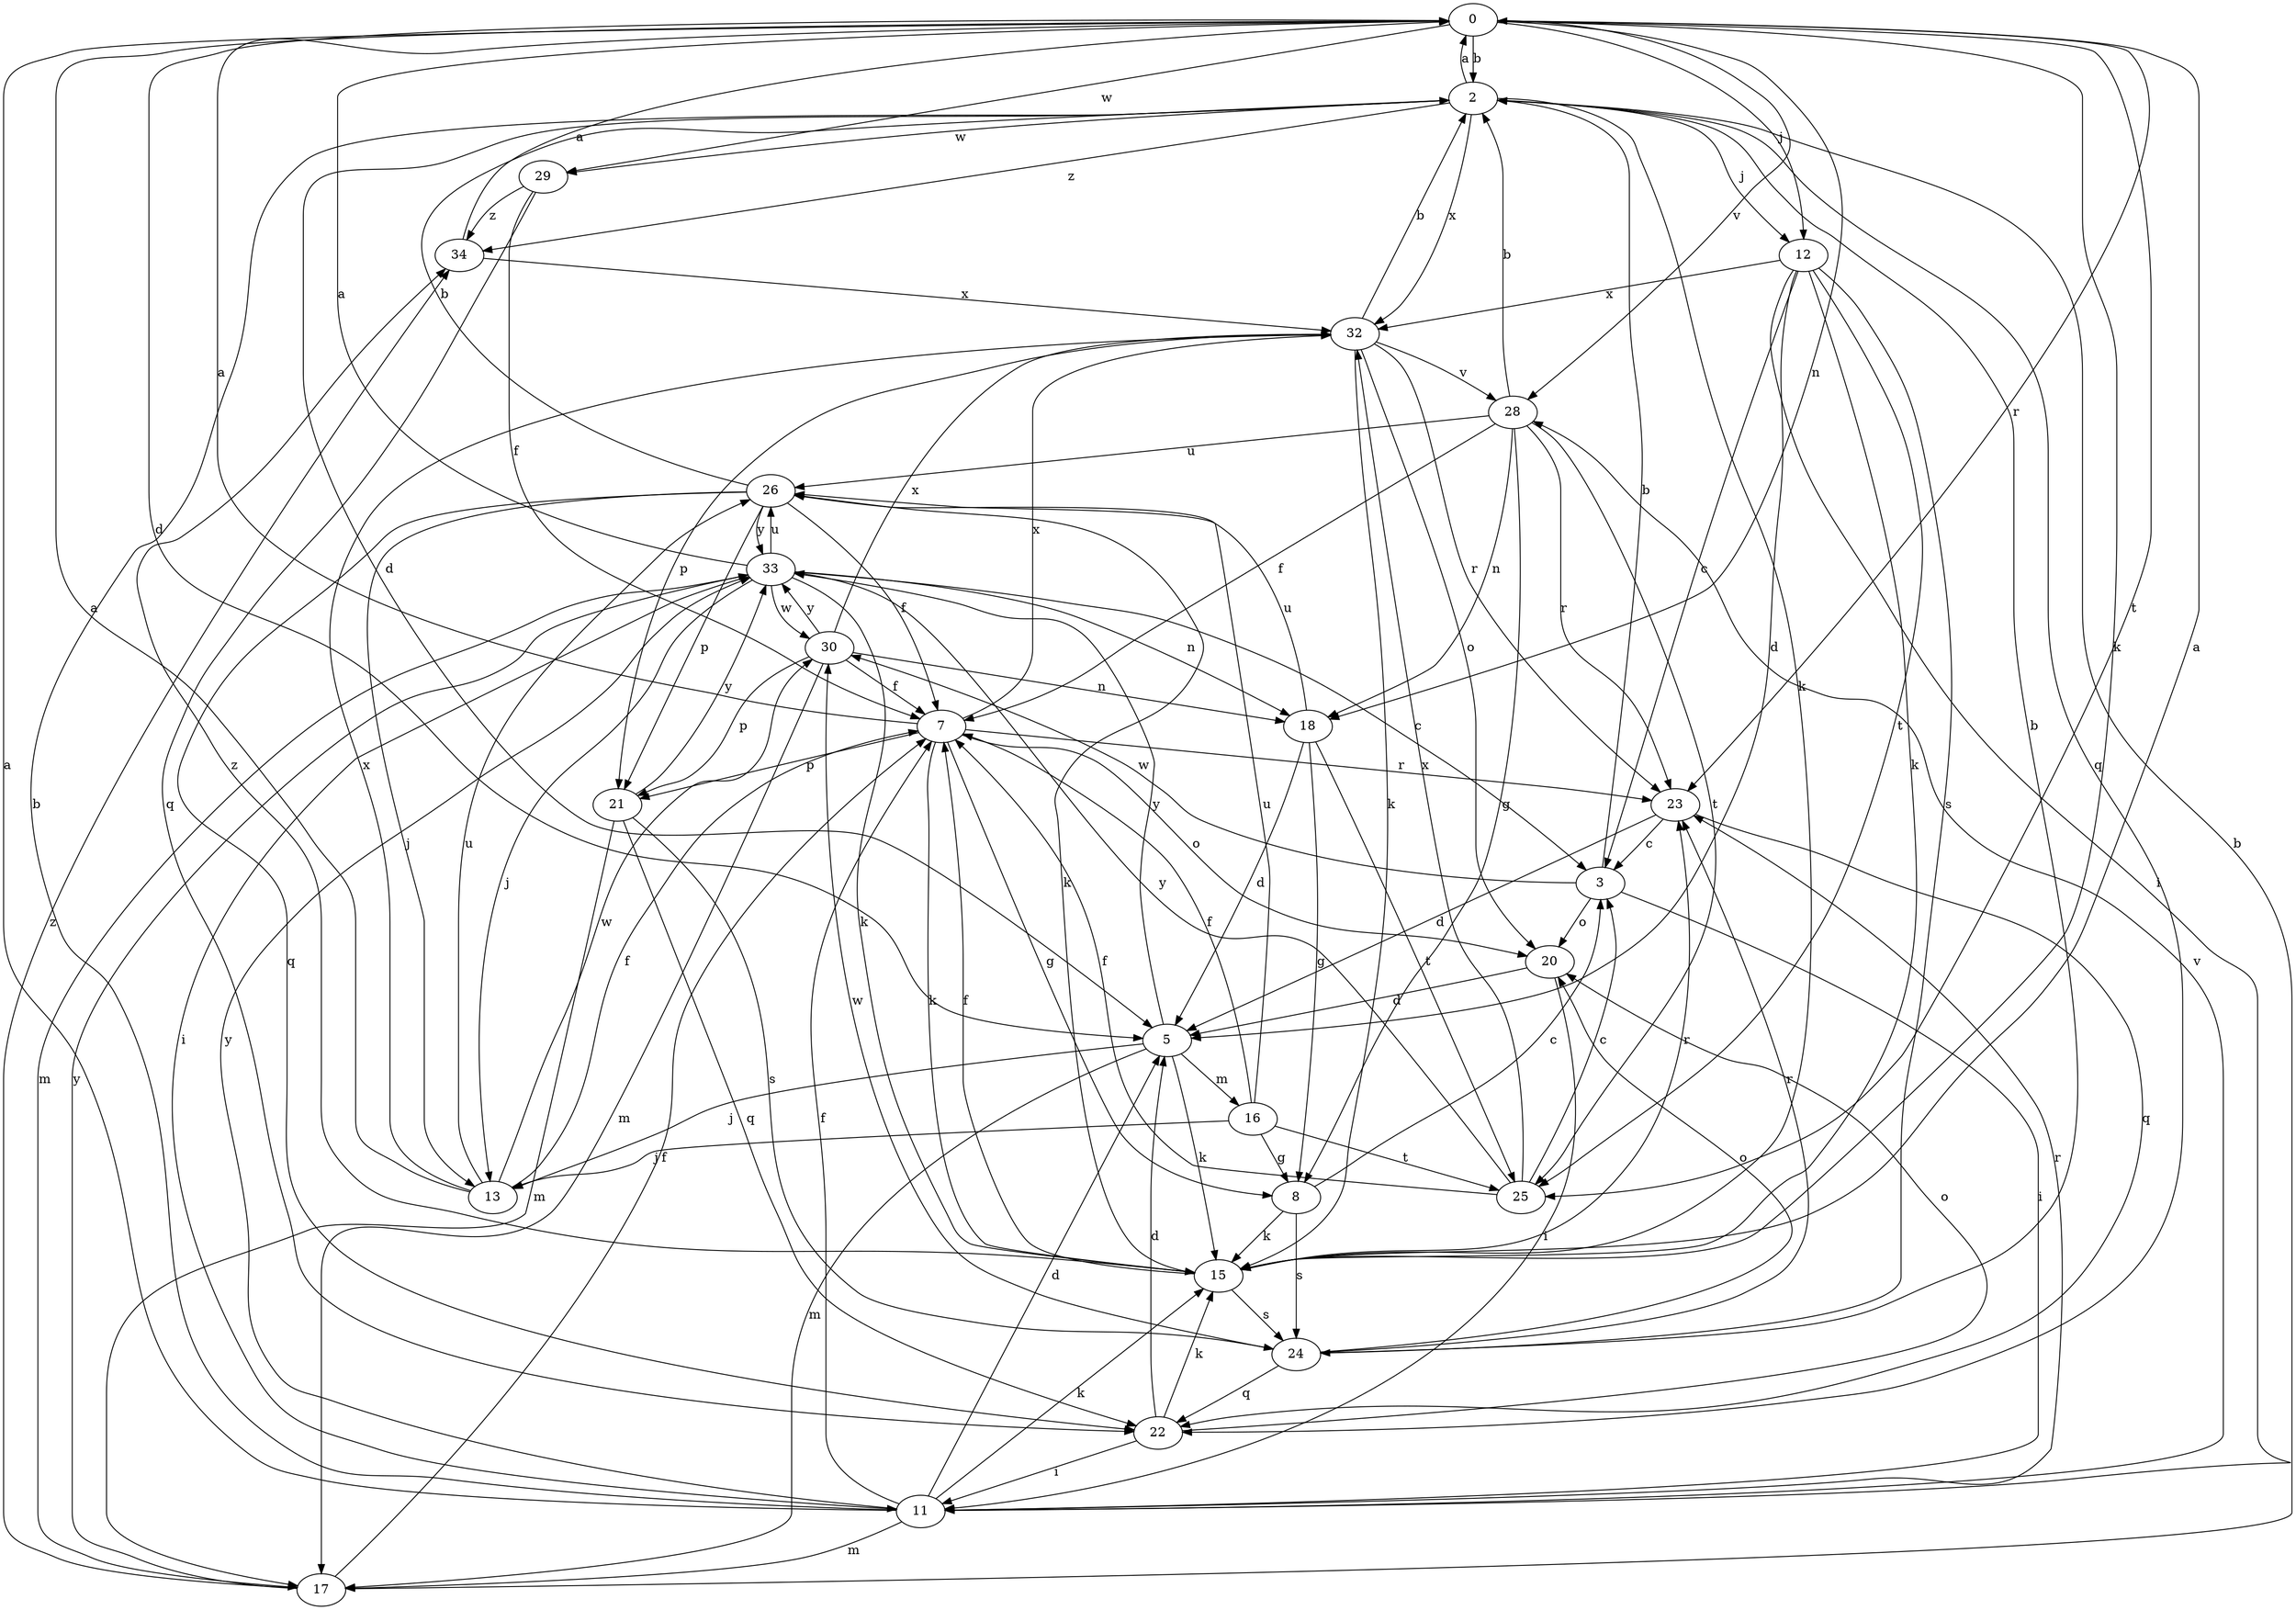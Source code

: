 strict digraph  {
0;
2;
3;
5;
7;
8;
11;
12;
13;
15;
16;
17;
18;
20;
21;
22;
23;
24;
25;
26;
28;
29;
30;
32;
33;
34;
0 -> 2  [label=b];
0 -> 5  [label=d];
0 -> 12  [label=j];
0 -> 15  [label=k];
0 -> 18  [label=n];
0 -> 23  [label=r];
0 -> 25  [label=t];
0 -> 28  [label=v];
0 -> 29  [label=w];
2 -> 0  [label=a];
2 -> 5  [label=d];
2 -> 12  [label=j];
2 -> 15  [label=k];
2 -> 22  [label=q];
2 -> 29  [label=w];
2 -> 32  [label=x];
2 -> 34  [label=z];
3 -> 2  [label=b];
3 -> 11  [label=i];
3 -> 20  [label=o];
3 -> 30  [label=w];
5 -> 13  [label=j];
5 -> 15  [label=k];
5 -> 16  [label=m];
5 -> 17  [label=m];
5 -> 33  [label=y];
7 -> 0  [label=a];
7 -> 8  [label=g];
7 -> 15  [label=k];
7 -> 20  [label=o];
7 -> 21  [label=p];
7 -> 23  [label=r];
7 -> 32  [label=x];
8 -> 3  [label=c];
8 -> 15  [label=k];
8 -> 24  [label=s];
11 -> 0  [label=a];
11 -> 2  [label=b];
11 -> 5  [label=d];
11 -> 7  [label=f];
11 -> 15  [label=k];
11 -> 17  [label=m];
11 -> 23  [label=r];
11 -> 28  [label=v];
11 -> 33  [label=y];
12 -> 3  [label=c];
12 -> 5  [label=d];
12 -> 11  [label=i];
12 -> 15  [label=k];
12 -> 24  [label=s];
12 -> 25  [label=t];
12 -> 32  [label=x];
13 -> 0  [label=a];
13 -> 7  [label=f];
13 -> 26  [label=u];
13 -> 30  [label=w];
13 -> 32  [label=x];
15 -> 0  [label=a];
15 -> 7  [label=f];
15 -> 23  [label=r];
15 -> 24  [label=s];
15 -> 34  [label=z];
16 -> 7  [label=f];
16 -> 8  [label=g];
16 -> 13  [label=j];
16 -> 25  [label=t];
16 -> 26  [label=u];
17 -> 2  [label=b];
17 -> 7  [label=f];
17 -> 33  [label=y];
17 -> 34  [label=z];
18 -> 5  [label=d];
18 -> 8  [label=g];
18 -> 25  [label=t];
18 -> 26  [label=u];
20 -> 5  [label=d];
20 -> 11  [label=i];
21 -> 17  [label=m];
21 -> 22  [label=q];
21 -> 24  [label=s];
21 -> 33  [label=y];
22 -> 5  [label=d];
22 -> 11  [label=i];
22 -> 15  [label=k];
22 -> 20  [label=o];
23 -> 3  [label=c];
23 -> 5  [label=d];
23 -> 22  [label=q];
24 -> 2  [label=b];
24 -> 20  [label=o];
24 -> 22  [label=q];
24 -> 23  [label=r];
24 -> 30  [label=w];
25 -> 3  [label=c];
25 -> 7  [label=f];
25 -> 32  [label=x];
25 -> 33  [label=y];
26 -> 2  [label=b];
26 -> 7  [label=f];
26 -> 13  [label=j];
26 -> 15  [label=k];
26 -> 21  [label=p];
26 -> 22  [label=q];
26 -> 33  [label=y];
28 -> 2  [label=b];
28 -> 7  [label=f];
28 -> 8  [label=g];
28 -> 18  [label=n];
28 -> 23  [label=r];
28 -> 25  [label=t];
28 -> 26  [label=u];
29 -> 7  [label=f];
29 -> 22  [label=q];
29 -> 34  [label=z];
30 -> 7  [label=f];
30 -> 17  [label=m];
30 -> 18  [label=n];
30 -> 21  [label=p];
30 -> 32  [label=x];
30 -> 33  [label=y];
32 -> 2  [label=b];
32 -> 15  [label=k];
32 -> 20  [label=o];
32 -> 21  [label=p];
32 -> 23  [label=r];
32 -> 28  [label=v];
33 -> 0  [label=a];
33 -> 3  [label=c];
33 -> 11  [label=i];
33 -> 13  [label=j];
33 -> 15  [label=k];
33 -> 17  [label=m];
33 -> 18  [label=n];
33 -> 26  [label=u];
33 -> 30  [label=w];
34 -> 0  [label=a];
34 -> 32  [label=x];
}
